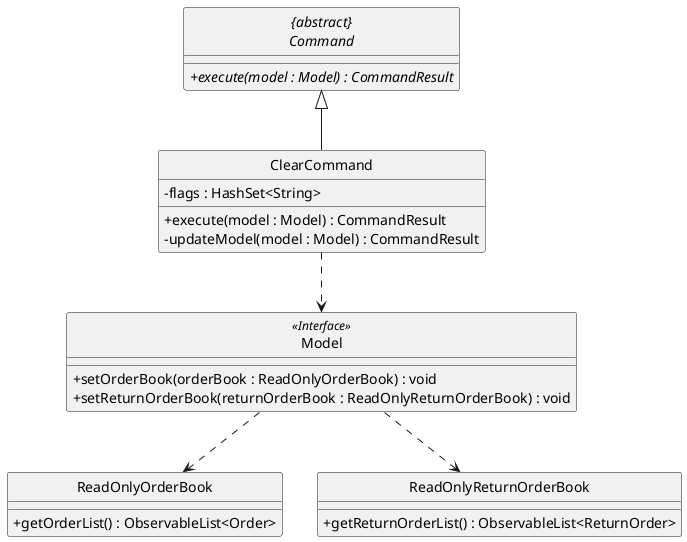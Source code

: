 @startuml
skinparam backgroundColor #ffffff
skinparam classAttributeIconSize 0
hide circle

abstract class "{abstract}\nCommand" {
    + {abstract} execute(model : Model) : CommandResult
}

class Model <<Interface>> {
    + setOrderBook(orderBook : ReadOnlyOrderBook) : void
    + setReturnOrderBook(returnOrderBook : ReadOnlyReturnOrderBook) : void
}

Model ..> ReadOnlyOrderBook
Model ..> ReadOnlyReturnOrderBook

class ReadOnlyOrderBook {
    + getOrderList() : ObservableList<Order>
}

class ReadOnlyReturnOrderBook {
    + getReturnOrderList() : ObservableList<ReturnOrder>
}

class ClearCommand {
    /' Fields '/
    - flags : HashSet<String>

    /' Methods '/
    + execute(model : Model) : CommandResult
    - updateModel(model : Model) : CommandResult
}

ClearCommand ..> Model
ClearCommand --up|> "{abstract}\nCommand"
@enduml
